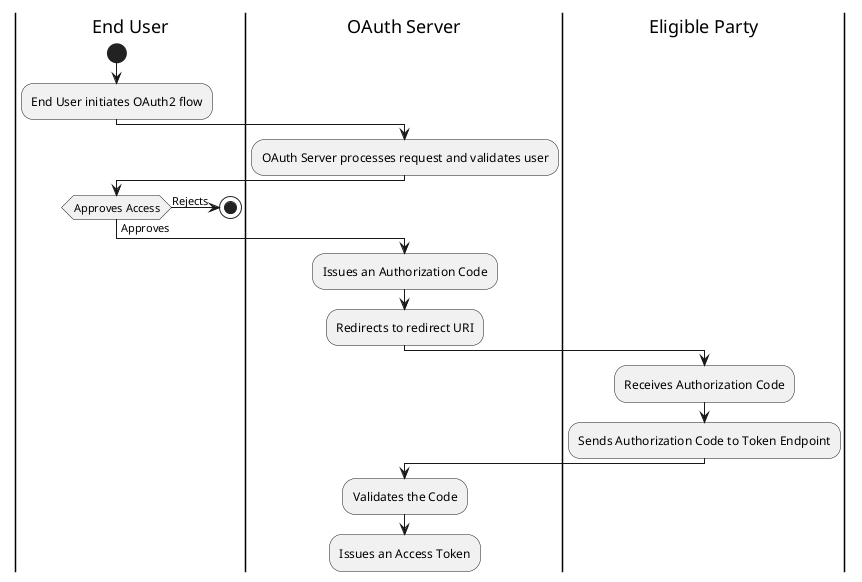 @startuml
|End User|
start
:End User initiates OAuth2 flow;
|OAuth Server|
:OAuth Server processes request and validates user;
|End User|
if (Approves Access) then (Approves)
else (Rejects)
stop;
endif
|OAuth Server|
:Issues an Authorization Code;
:Redirects to redirect URI;

|Eligible Party|
:Receives Authorization Code;
:Sends Authorization Code to Token Endpoint;
|OAuth Server|
:Validates the Code;
:Issues an Access Token;
|Eligible Party|
@enduml
